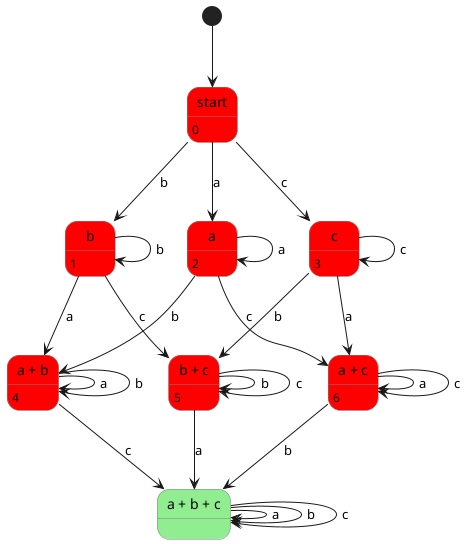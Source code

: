 @startuml

skinparam state {
  BackgroundColor<<YES>> LightGreen
  BackgroundColor<<NO>> Red
  BorderColor Gray
}

[*] --> 0

state "start" as 0 <<NO>>

state "b" as 1 <<NO>>
state "a" as 2 <<NO>>
state "c" as 3 <<NO>>


state "b + c" as 5 <<NO>>
state "a + b" as 4 <<NO>>
state "a + c" as 6 <<NO>>
state "a + b + c" as 7 <<YES>>


0: 0
1: 1
2: 2
3: 3
4: 4
5: 5
6: 6


0 --> 1 : b
0 --> 2 : a
0 --> 3 : c
1 --> 1 : b
1 --> 4 : a
1 --> 5 : c
2 --> 2 : a
2 --> 4 : b
2 --> 6 : c
3 --> 5 : b
3 --> 3 : c
3 --> 6 : a

4 --> 4: a
4 --> 4: b
4 --> 7: c
5 --> 5: b
5 --> 5: c
5 --> 7: a
6 --> 6: a
6 --> 6: c
6 --> 7: b

7 --> 7: a
7 --> 7: b
7 --> 7: c

@enduml
